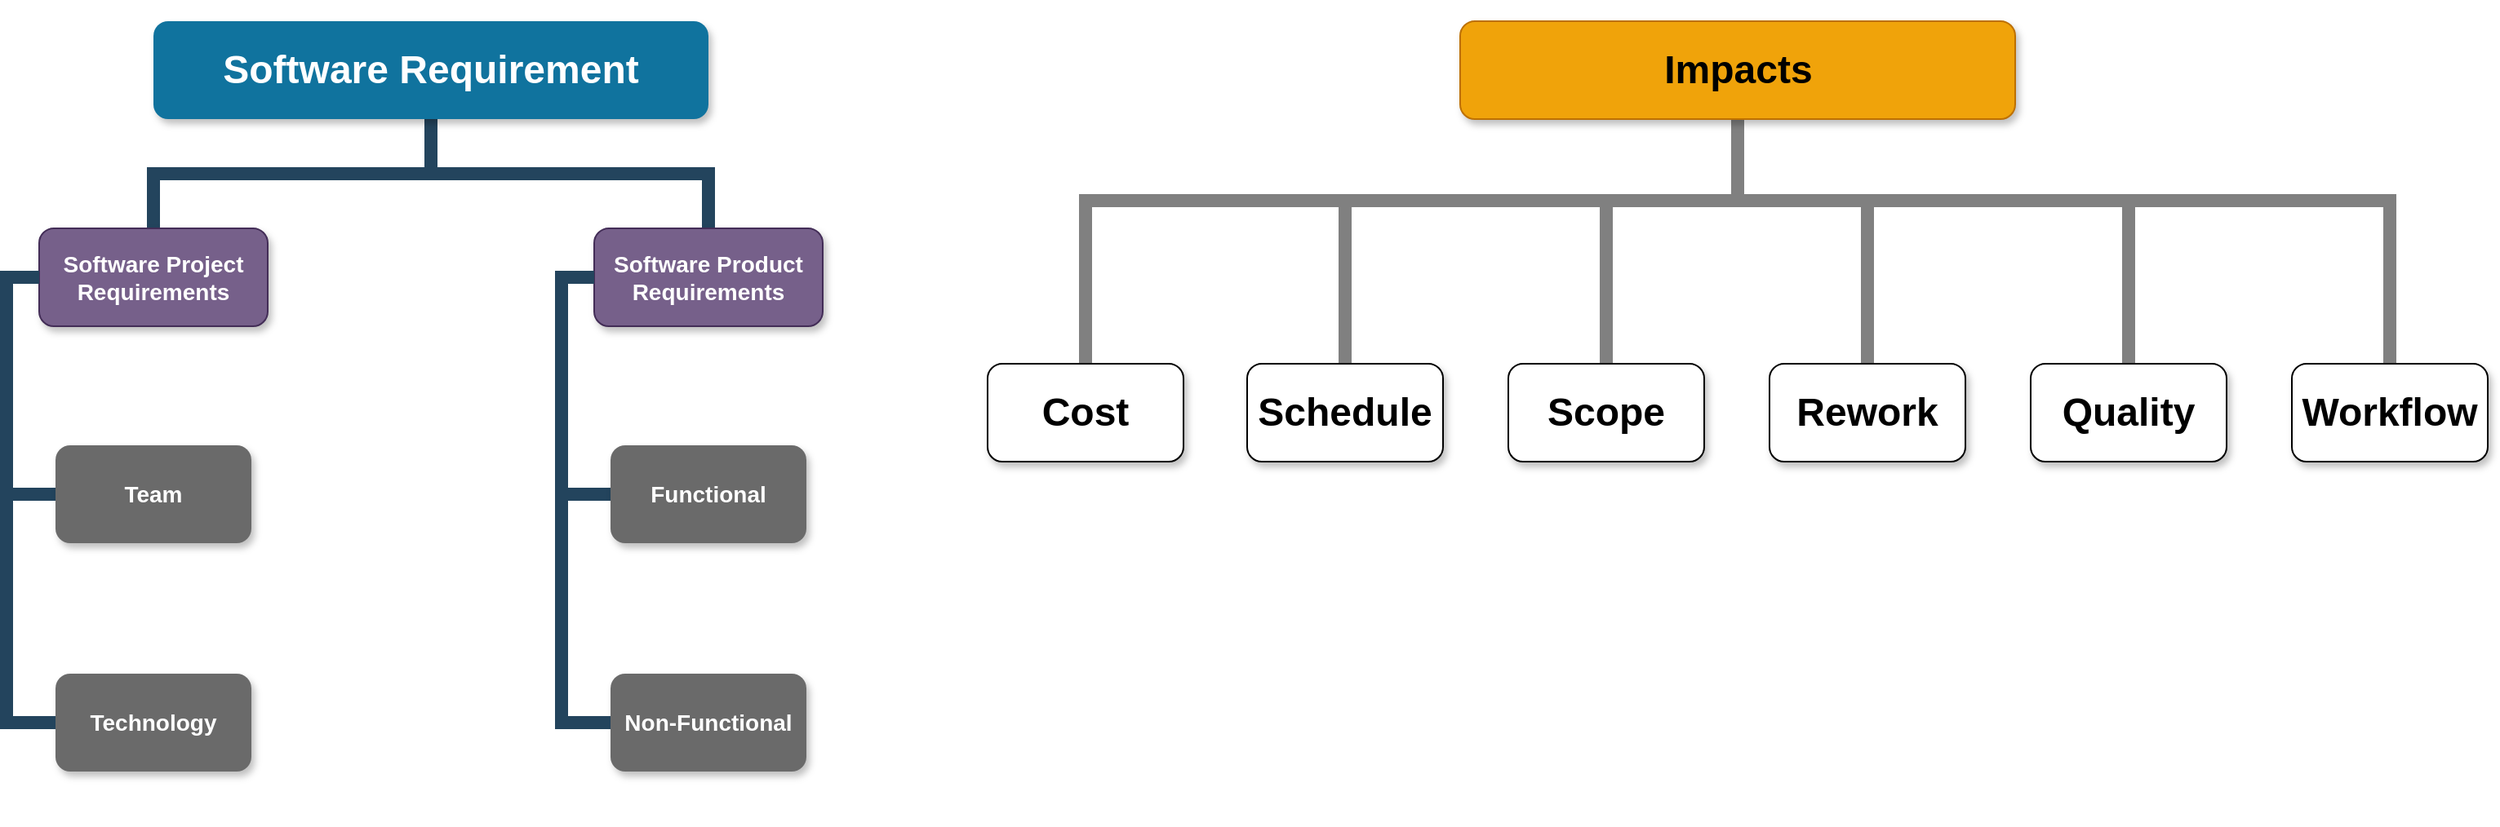 <mxfile version="24.8.2">
  <diagram name="Page-1" id="64c3da0e-402f-94eb-ee01-a36477274f13">
    <mxGraphModel dx="1313" dy="696" grid="1" gridSize="10" guides="1" tooltips="1" connect="1" arrows="1" fold="1" page="1" pageScale="1" pageWidth="1169" pageHeight="826" background="none" math="0" shadow="0">
      <root>
        <mxCell id="0" />
        <mxCell id="1" parent="0" />
        <mxCell id="tCF_0CcCkDeHwtHzLLAt-241" style="edgeStyle=elbowEdgeStyle;rounded=0;orthogonalLoop=1;jettySize=auto;html=1;entryX=0.5;entryY=0;entryDx=0;entryDy=0;strokeWidth=8;elbow=vertical;endArrow=none;endFill=0;strokeColor=#23445D;" parent="1" source="tCF_0CcCkDeHwtHzLLAt-236" target="tCF_0CcCkDeHwtHzLLAt-239" edge="1">
          <mxGeometry relative="1" as="geometry" />
        </mxCell>
        <mxCell id="tCF_0CcCkDeHwtHzLLAt-243" style="edgeStyle=orthogonalEdgeStyle;rounded=0;orthogonalLoop=1;jettySize=auto;html=1;strokeColor=#23445D;strokeWidth=8;endArrow=none;endFill=0;" parent="1" source="tCF_0CcCkDeHwtHzLLAt-236" target="tCF_0CcCkDeHwtHzLLAt-242" edge="1">
          <mxGeometry relative="1" as="geometry" />
        </mxCell>
        <mxCell id="tCF_0CcCkDeHwtHzLLAt-236" value="Software Requirement" style="whiteSpace=wrap;rounded=1;shadow=1;fillColor=#10739E;strokeColor=none;fontColor=#FFFFFF;fontStyle=1;fontSize=24" parent="1" vertex="1">
          <mxGeometry x="1000" y="550" width="340" height="60" as="geometry" />
        </mxCell>
        <mxCell id="tCF_0CcCkDeHwtHzLLAt-245" value="" style="edgeStyle=orthogonalEdgeStyle;rounded=0;orthogonalLoop=1;jettySize=auto;html=1;exitX=0;exitY=0.5;exitDx=0;exitDy=0;entryX=0;entryY=0.5;entryDx=0;entryDy=0;strokeColor=#23445D;strokeWidth=8;endArrow=none;endFill=0;" parent="1" source="tCF_0CcCkDeHwtHzLLAt-239" target="tCF_0CcCkDeHwtHzLLAt-244" edge="1">
          <mxGeometry relative="1" as="geometry" />
        </mxCell>
        <mxCell id="tCF_0CcCkDeHwtHzLLAt-239" value="Software Project Requirements" style="whiteSpace=wrap;rounded=1;fillColor=#76608a;strokeColor=#432D57;shadow=1;fontColor=#ffffff;fontStyle=1;fontSize=14" parent="1" vertex="1">
          <mxGeometry x="930" y="677.0" width="140" height="60" as="geometry" />
        </mxCell>
        <mxCell id="tCF_0CcCkDeHwtHzLLAt-257" value="" style="edgeStyle=orthogonalEdgeStyle;rounded=0;orthogonalLoop=1;jettySize=auto;html=1;entryX=0;entryY=0.5;entryDx=0;entryDy=0;exitX=0;exitY=0.5;exitDx=0;exitDy=0;strokeColor=#23445D;strokeWidth=8;endArrow=none;endFill=0;" parent="1" source="tCF_0CcCkDeHwtHzLLAt-242" target="tCF_0CcCkDeHwtHzLLAt-256" edge="1">
          <mxGeometry relative="1" as="geometry" />
        </mxCell>
        <mxCell id="tCF_0CcCkDeHwtHzLLAt-242" value="Software Product Requirements" style="whiteSpace=wrap;rounded=1;fillColor=#76608a;strokeColor=#432D57;shadow=1;fontColor=#ffffff;fontStyle=1;fontSize=14" parent="1" vertex="1">
          <mxGeometry x="1270" y="677.0" width="140" height="60" as="geometry" />
        </mxCell>
        <mxCell id="tCF_0CcCkDeHwtHzLLAt-244" value="Team" style="whiteSpace=wrap;html=1;fontSize=14;fillColor=#6a6a6a;strokeColor=none;fontColor=#FFFFFF;rounded=1;shadow=1;fontStyle=1;" parent="1" vertex="1">
          <mxGeometry x="940" y="810.0" width="120" height="60" as="geometry" />
        </mxCell>
        <mxCell id="tCF_0CcCkDeHwtHzLLAt-253" value="&lt;div&gt;Technology&lt;/div&gt;" style="whiteSpace=wrap;html=1;fontSize=14;fillColor=#6a6a6a;strokeColor=none;fontColor=#FFFFFF;rounded=1;shadow=1;fontStyle=1;" parent="1" vertex="1">
          <mxGeometry x="940" y="950.0" width="120" height="60" as="geometry" />
        </mxCell>
        <mxCell id="tCF_0CcCkDeHwtHzLLAt-255" value="" style="edgeStyle=orthogonalEdgeStyle;rounded=0;orthogonalLoop=1;jettySize=auto;html=1;exitX=0;exitY=0.5;exitDx=0;exitDy=0;entryX=0;entryY=0.5;entryDx=0;entryDy=0;strokeColor=#23445D;strokeWidth=8;endArrow=none;endFill=0;" parent="1" source="tCF_0CcCkDeHwtHzLLAt-239" target="tCF_0CcCkDeHwtHzLLAt-253" edge="1">
          <mxGeometry relative="1" as="geometry">
            <mxPoint x="940" y="717" as="sourcePoint" />
            <mxPoint x="950" y="850" as="targetPoint" />
            <Array as="points">
              <mxPoint x="910" y="707" />
              <mxPoint x="910" y="980" />
            </Array>
          </mxGeometry>
        </mxCell>
        <mxCell id="tCF_0CcCkDeHwtHzLLAt-256" value="Functional" style="whiteSpace=wrap;html=1;fontSize=14;fillColor=#6A6A6A;strokeColor=none;fontColor=#FFFFFF;rounded=1;shadow=1;fontStyle=1;" parent="1" vertex="1">
          <mxGeometry x="1280" y="810.0" width="120" height="60" as="geometry" />
        </mxCell>
        <mxCell id="tCF_0CcCkDeHwtHzLLAt-258" value="Non-Functional" style="whiteSpace=wrap;html=1;fontSize=14;fillColor=#6A6A6A;strokeColor=none;fontColor=#FFFFFF;rounded=1;shadow=1;fontStyle=1;" parent="1" vertex="1">
          <mxGeometry x="1280" y="950.0" width="120" height="60" as="geometry" />
        </mxCell>
        <mxCell id="tCF_0CcCkDeHwtHzLLAt-260" value="" style="edgeStyle=orthogonalEdgeStyle;rounded=0;orthogonalLoop=1;jettySize=auto;html=1;entryX=0;entryY=0.5;entryDx=0;entryDy=0;exitX=0;exitY=0.5;exitDx=0;exitDy=0;strokeColor=#23445D;strokeWidth=8;endArrow=none;endFill=0;" parent="1" source="tCF_0CcCkDeHwtHzLLAt-242" target="tCF_0CcCkDeHwtHzLLAt-258" edge="1">
          <mxGeometry relative="1" as="geometry">
            <mxPoint x="1280" y="717" as="sourcePoint" />
            <mxPoint x="1290" y="850" as="targetPoint" />
          </mxGeometry>
        </mxCell>
        <mxCell id="tCF_0CcCkDeHwtHzLLAt-265" value="" style="shape=curlyBracket;whiteSpace=wrap;html=1;rounded=1;flipH=1;labelPosition=right;verticalLabelPosition=middle;align=left;verticalAlign=middle;strokeWidth=6;strokeColor=#FFFFFF;" parent="1" vertex="1">
          <mxGeometry x="1440" y="540" width="20" height="500" as="geometry" />
        </mxCell>
        <mxCell id="tCF_0CcCkDeHwtHzLLAt-280" style="edgeStyle=orthogonalEdgeStyle;rounded=0;orthogonalLoop=1;jettySize=auto;html=1;entryX=0.5;entryY=0;entryDx=0;entryDy=0;strokeWidth=8;endArrow=none;endFill=0;strokeColor=#808080;" parent="1" source="tCF_0CcCkDeHwtHzLLAt-267" target="tCF_0CcCkDeHwtHzLLAt-268" edge="1">
          <mxGeometry relative="1" as="geometry">
            <Array as="points">
              <mxPoint x="1971" y="660" />
              <mxPoint x="1571" y="660" />
            </Array>
          </mxGeometry>
        </mxCell>
        <mxCell id="tCF_0CcCkDeHwtHzLLAt-281" style="edgeStyle=orthogonalEdgeStyle;rounded=0;orthogonalLoop=1;jettySize=auto;html=1;entryX=0.5;entryY=0;entryDx=0;entryDy=0;strokeWidth=8;endArrow=none;endFill=0;strokeColor=#808080;" parent="1" source="tCF_0CcCkDeHwtHzLLAt-267" target="tCF_0CcCkDeHwtHzLLAt-270" edge="1">
          <mxGeometry relative="1" as="geometry">
            <Array as="points">
              <mxPoint x="1971" y="660" />
              <mxPoint x="1730" y="660" />
            </Array>
          </mxGeometry>
        </mxCell>
        <mxCell id="tCF_0CcCkDeHwtHzLLAt-282" style="edgeStyle=orthogonalEdgeStyle;rounded=0;orthogonalLoop=1;jettySize=auto;html=1;entryX=0.5;entryY=0;entryDx=0;entryDy=0;strokeWidth=8;endArrow=none;endFill=0;strokeColor=#808080;" parent="1" source="tCF_0CcCkDeHwtHzLLAt-267" target="tCF_0CcCkDeHwtHzLLAt-272" edge="1">
          <mxGeometry relative="1" as="geometry">
            <Array as="points">
              <mxPoint x="1971" y="660" />
              <mxPoint x="1890" y="660" />
            </Array>
          </mxGeometry>
        </mxCell>
        <mxCell id="tCF_0CcCkDeHwtHzLLAt-283" style="edgeStyle=orthogonalEdgeStyle;rounded=0;orthogonalLoop=1;jettySize=auto;html=1;entryX=0.5;entryY=0;entryDx=0;entryDy=0;strokeWidth=8;endArrow=none;endFill=0;strokeColor=#808080;" parent="1" source="tCF_0CcCkDeHwtHzLLAt-267" target="tCF_0CcCkDeHwtHzLLAt-275" edge="1">
          <mxGeometry relative="1" as="geometry">
            <Array as="points">
              <mxPoint x="1971" y="660" />
              <mxPoint x="2050" y="660" />
            </Array>
          </mxGeometry>
        </mxCell>
        <mxCell id="tCF_0CcCkDeHwtHzLLAt-284" style="edgeStyle=orthogonalEdgeStyle;rounded=0;orthogonalLoop=1;jettySize=auto;html=1;entryX=0.5;entryY=0;entryDx=0;entryDy=0;exitX=0.5;exitY=1;exitDx=0;exitDy=0;strokeWidth=8;endArrow=none;endFill=0;strokeColor=#808080;" parent="1" source="tCF_0CcCkDeHwtHzLLAt-267" target="tCF_0CcCkDeHwtHzLLAt-276" edge="1">
          <mxGeometry relative="1" as="geometry">
            <Array as="points">
              <mxPoint x="1971" y="660" />
              <mxPoint x="2210" y="660" />
            </Array>
          </mxGeometry>
        </mxCell>
        <mxCell id="tCF_0CcCkDeHwtHzLLAt-285" style="edgeStyle=orthogonalEdgeStyle;rounded=0;orthogonalLoop=1;jettySize=auto;html=1;entryX=0.5;entryY=0;entryDx=0;entryDy=0;strokeWidth=8;endArrow=none;endFill=0;strokeColor=#808080;" parent="1" source="tCF_0CcCkDeHwtHzLLAt-267" target="tCF_0CcCkDeHwtHzLLAt-277" edge="1">
          <mxGeometry relative="1" as="geometry">
            <Array as="points">
              <mxPoint x="1971" y="660" />
              <mxPoint x="2370" y="660" />
            </Array>
          </mxGeometry>
        </mxCell>
        <mxCell id="tCF_0CcCkDeHwtHzLLAt-267" value="Impacts" style="whiteSpace=wrap;rounded=1;shadow=1;fillColor=#f0a30a;strokeColor=#BD7000;fontStyle=1;fontSize=24;fontColor=#000000;" parent="1" vertex="1">
          <mxGeometry x="1800.5" y="550" width="340" height="60" as="geometry" />
        </mxCell>
        <mxCell id="tCF_0CcCkDeHwtHzLLAt-268" value="Cost" style="whiteSpace=wrap;html=1;fontSize=24;rounded=1;shadow=1;fontStyle=1;" parent="1" vertex="1">
          <mxGeometry x="1511" y="760" width="120" height="60" as="geometry" />
        </mxCell>
        <mxCell id="tCF_0CcCkDeHwtHzLLAt-270" value="Schedule" style="whiteSpace=wrap;html=1;fontSize=24;rounded=1;shadow=1;fontStyle=1;" parent="1" vertex="1">
          <mxGeometry x="1670" y="760" width="120" height="60" as="geometry" />
        </mxCell>
        <mxCell id="tCF_0CcCkDeHwtHzLLAt-272" value="Scope" style="whiteSpace=wrap;html=1;fontSize=24;rounded=1;shadow=1;fontStyle=1;" parent="1" vertex="1">
          <mxGeometry x="1830" y="760" width="120" height="60" as="geometry" />
        </mxCell>
        <mxCell id="tCF_0CcCkDeHwtHzLLAt-275" value="Rework" style="whiteSpace=wrap;html=1;fontSize=24;rounded=1;shadow=1;fontStyle=1;" parent="1" vertex="1">
          <mxGeometry x="1990" y="760" width="120" height="60" as="geometry" />
        </mxCell>
        <mxCell id="tCF_0CcCkDeHwtHzLLAt-276" value="Quality" style="whiteSpace=wrap;html=1;fontSize=24;rounded=1;shadow=1;fontStyle=1;" parent="1" vertex="1">
          <mxGeometry x="2150" y="760" width="120" height="60" as="geometry" />
        </mxCell>
        <mxCell id="tCF_0CcCkDeHwtHzLLAt-277" value="Workflow" style="whiteSpace=wrap;html=1;fontSize=24;rounded=1;shadow=1;fontStyle=1;" parent="1" vertex="1">
          <mxGeometry x="2310" y="760" width="120" height="60" as="geometry" />
        </mxCell>
      </root>
    </mxGraphModel>
  </diagram>
</mxfile>
